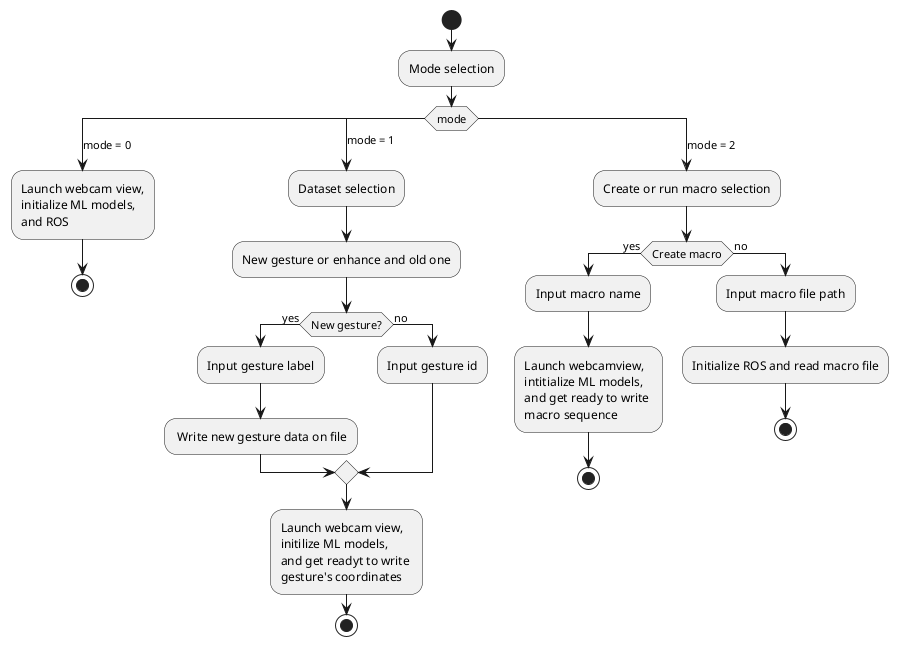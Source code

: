 @startuml
start
:Mode selection;
switch (mode)
case (mode = 0)
  :Launch webcam view,
  initialize ML models,
  and ROS;
  stop
case (mode = 1)
  :Dataset selection;
  :New gesture or enhance and old one;
  if (New gesture?) then (yes)
    :Input gesture label;
    : Write new gesture data on file;
  else (no)
    :Input gesture id;
  endif
  :Launch webcam view, 
  initilize ML models,
  and get readyt to write 
  gesture's coordinates;
  stop
case (mode = 2)
  :Create or run macro selection;
  if (Create macro) then (yes)
    :Input macro name;
    :Launch webcamview,
    intitialize ML models,
    and get ready to write 
    macro sequence;
    stop
  else (no)
    :Input macro file path;
    :Initialize ROS and read macro file;
    stop
  endif
@enduml
